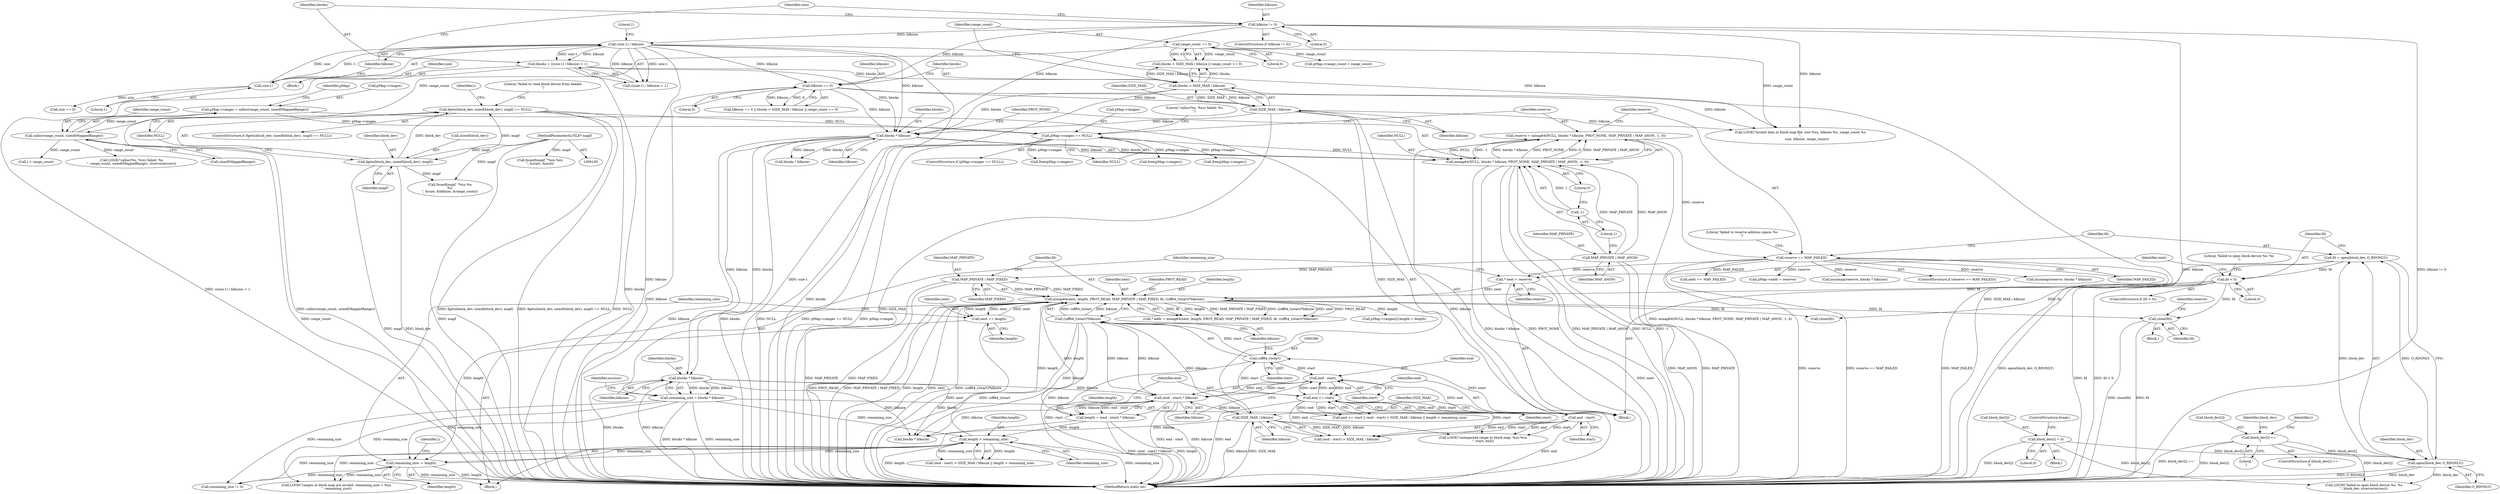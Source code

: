 digraph "0_Android_28a566f7731b4cb76d2a9ba16d997ac5aeb07dad@API" {
"1000444" [label="(Call,close(fd))"];
"1000376" [label="(Call,mmap64(next, length, PROT_READ, MAP_PRIVATE | MAP_FIXED, fd, ((off64_t)start)*blksize))"];
"1000297" [label="(Call,* next = reserve)"];
"1000253" [label="(Call,reserve == MAP_FAILED)"];
"1000238" [label="(Call,reserve = mmap64(NULL, blocks * blksize, PROT_NONE, MAP_PRIVATE | MAP_ANON, -1, 0))"];
"1000240" [label="(Call,mmap64(NULL, blocks * blksize, PROT_NONE, MAP_PRIVATE | MAP_ANON, -1, 0))"];
"1000221" [label="(Call,pMap->ranges == NULL)"];
"1000212" [label="(Call,pMap->ranges = calloc(range_count, sizeof(MappedRange)))"];
"1000216" [label="(Call,calloc(range_count, sizeof(MappedRange)))"];
"1000195" [label="(Call,range_count == 0)"];
"1000111" [label="(Call,fgets(block_dev, sizeof(block_dev), mapf) == NULL)"];
"1000112" [label="(Call,fgets(block_dev, sizeof(block_dev), mapf))"];
"1000101" [label="(MethodParameterIn,FILE* mapf)"];
"1000242" [label="(Call,blocks * blksize)"];
"1000171" [label="(Call,blocks = ((size-1) / blksize) + 1)"];
"1000174" [label="(Call,(size-1) / blksize)"];
"1000175" [label="(Call,size-1)"];
"1000167" [label="(Call,blksize != 0)"];
"1000190" [label="(Call,blocks > SIZE_MAX / blksize)"];
"1000192" [label="(Call,SIZE_MAX / blksize)"];
"1000186" [label="(Call,blksize == 0)"];
"1000246" [label="(Call,MAP_PRIVATE | MAP_ANON)"];
"1000249" [label="(Call,-1)"];
"1000421" [label="(Call,next += length)"];
"1000341" [label="(Call,length = (end - start) * blksize)"];
"1000343" [label="(Call,(end - start) * blksize)"];
"1000344" [label="(Call,end - start)"];
"1000355" [label="(Call,end - start)"];
"1000350" [label="(Call,end <= start)"];
"1000385" [label="(Call,(off64_t)start)"];
"1000303" [label="(Call,blocks * blksize)"];
"1000384" [label="(Call,((off64_t)start)*blksize)"];
"1000358" [label="(Call,SIZE_MAX / blksize)"];
"1000361" [label="(Call,length > remaining_size)"];
"1000424" [label="(Call,remaining_size -= length)"];
"1000301" [label="(Call,remaining_size = blocks * blksize)"];
"1000380" [label="(Call,MAP_PRIVATE | MAP_FIXED)"];
"1000275" [label="(Call,fd < 0)"];
"1000269" [label="(Call,fd = open(block_dev, O_RDONLY))"];
"1000271" [label="(Call,open(block_dev, O_RDONLY))"];
"1000142" [label="(Call,block_dev[i] = 0)"];
"1000136" [label="(Call,block_dev[i] == '\n')"];
"1000182" [label="(Call,size == 0)"];
"1000242" [label="(Call,blocks * blksize)"];
"1000385" [label="(Call,(off64_t)start)"];
"1000445" [label="(Identifier,fd)"];
"1000243" [label="(Identifier,blocks)"];
"1000220" [label="(ControlStructure,if (pMap->ranges == NULL))"];
"1000349" [label="(Call,end <= start || (end - start) > SIZE_MAX / blksize || length > remaining_size)"];
"1000258" [label="(Literal,\"failed to reserve address space: %s\n\")"];
"1000314" [label="(Call,i < range_count)"];
"1000186" [label="(Call,blksize == 0)"];
"1000362" [label="(Identifier,length)"];
"1000273" [label="(Identifier,O_RDONLY)"];
"1000422" [label="(Identifier,next)"];
"1000212" [label="(Call,pMap->ranges = calloc(range_count, sizeof(MappedRange)))"];
"1000137" [label="(Call,block_dev[i])"];
"1000270" [label="(Identifier,fd)"];
"1000381" [label="(Identifier,MAP_PRIVATE)"];
"1000380" [label="(Call,MAP_PRIVATE | MAP_FIXED)"];
"1000301" [label="(Call,remaining_size = blocks * blksize)"];
"1000117" [label="(Identifier,NULL)"];
"1000213" [label="(Call,pMap->ranges)"];
"1000277" [label="(Literal,0)"];
"1000141" [label="(Block,)"];
"1000271" [label="(Call,open(block_dev, O_RDONLY))"];
"1000390" [label="(Call,addr == MAP_FAILED)"];
"1000346" [label="(Identifier,start)"];
"1000460" [label="(Call,pMap->addr = reserve)"];
"1000146" [label="(Literal,0)"];
"1000217" [label="(Identifier,range_count)"];
"1000178" [label="(Identifier,blksize)"];
"1000240" [label="(Call,mmap64(NULL, blocks * blksize, PROT_NONE, MAP_PRIVATE | MAP_ANON, -1, 0))"];
"1000344" [label="(Call,end - start)"];
"1000304" [label="(Identifier,blocks)"];
"1000228" [label="(Literal,\"calloc(%u, %zu) failed: %s\n\")"];
"1000275" [label="(Call,fd < 0)"];
"1000241" [label="(Identifier,NULL)"];
"1000116" [label="(Identifier,mapf)"];
"1000426" [label="(Identifier,length)"];
"1000195" [label="(Call,range_count == 0)"];
"1000179" [label="(Literal,1)"];
"1000176" [label="(Identifier,size)"];
"1000114" [label="(Call,sizeof(block_dev))"];
"1000170" [label="(Block,)"];
"1000447" [label="(Identifier,reserve)"];
"1000356" [label="(Identifier,end)"];
"1000379" [label="(Identifier,PROT_READ)"];
"1000352" [label="(Identifier,start)"];
"1000227" [label="(Call,LOGE(\"calloc(%u, %zu) failed: %s\n\", range_count, sizeof(MappedRange), strerror(errno)))"];
"1000144" [label="(Identifier,block_dev)"];
"1000126" [label="(Identifier,i)"];
"1000319" [label="(Block,)"];
"1000247" [label="(Identifier,MAP_PRIVATE)"];
"1000177" [label="(Literal,1)"];
"1000446" [label="(Call,munmap(reserve, blocks * blksize))"];
"1000297" [label="(Call,* next = reserve)"];
"1000252" [label="(ControlStructure,if (reserve == MAP_FAILED))"];
"1000167" [label="(Call,blksize != 0)"];
"1000143" [label="(Call,block_dev[i])"];
"1000458" [label="(Call,close(fd))"];
"1000248" [label="(Identifier,MAP_ANON)"];
"1000171" [label="(Call,blocks = ((size-1) / blksize) + 1)"];
"1000443" [label="(Block,)"];
"1000189" [label="(Call,blocks > SIZE_MAX / blksize || range_count == 0)"];
"1000251" [label="(Literal,0)"];
"1000120" [label="(Literal,\"failed to read block device from header\n\")"];
"1000142" [label="(Call,block_dev[i] = 0)"];
"1000136" [label="(Call,block_dev[i] == '\n')"];
"1000216" [label="(Call,calloc(range_count, sizeof(MappedRange)))"];
"1000169" [label="(Literal,0)"];
"1000308" [label="(Identifier,success)"];
"1000245" [label="(Identifier,PROT_NONE)"];
"1000341" [label="(Call,length = (end - start) * blksize)"];
"1000168" [label="(Identifier,blksize)"];
"1000423" [label="(Identifier,length)"];
"1000451" [label="(Call,free(pMap->ranges))"];
"1000244" [label="(Identifier,blksize)"];
"1000383" [label="(Identifier,fd)"];
"1000272" [label="(Identifier,block_dev)"];
"1000365" [label="(Call,LOGE(\"unexpected range in block map: %zu %zu\n\", start, end))"];
"1000192" [label="(Call,SIZE_MAX / blksize)"];
"1000343" [label="(Call,(end - start) * blksize)"];
"1000361" [label="(Call,length > remaining_size)"];
"1000378" [label="(Identifier,length)"];
"1000351" [label="(Identifier,end)"];
"1000425" [label="(Identifier,remaining_size)"];
"1000318" [label="(Identifier,i)"];
"1000444" [label="(Call,close(fd))"];
"1000279" [label="(Call,LOGW(\"failed to open block device %s: %s\n\", block_dev, strerror(errno)))"];
"1000387" [label="(Identifier,start)"];
"1000175" [label="(Call,size-1)"];
"1000250" [label="(Literal,1)"];
"1000345" [label="(Identifier,end)"];
"1000475" [label="(MethodReturn,static int)"];
"1000360" [label="(Identifier,blksize)"];
"1000249" [label="(Call,-1)"];
"1000222" [label="(Call,pMap->ranges)"];
"1000448" [label="(Call,blocks * blksize)"];
"1000303" [label="(Call,blocks * blksize)"];
"1000111" [label="(Call,fgets(block_dev, sizeof(block_dev), mapf) == NULL)"];
"1000110" [label="(ControlStructure,if (fgets(block_dev, sizeof(block_dev), mapf) == NULL))"];
"1000305" [label="(Identifier,blksize)"];
"1000190" [label="(Call,blocks > SIZE_MAX / blksize)"];
"1000359" [label="(Identifier,SIZE_MAX)"];
"1000101" [label="(MethodParameterIn,FILE* mapf)"];
"1000147" [label="(ControlStructure,break;)"];
"1000289" [label="(Call,free(pMap->ranges))"];
"1000354" [label="(Call,(end - start) > SIZE_MAX / blksize)"];
"1000299" [label="(Identifier,reserve)"];
"1000376" [label="(Call,mmap64(next, length, PROT_READ, MAP_PRIVATE | MAP_FIXED, fd, ((off64_t)start)*blksize))"];
"1000183" [label="(Identifier,size)"];
"1000133" [label="(Identifier,i)"];
"1000421" [label="(Call,next += length)"];
"1000103" [label="(Block,)"];
"1000347" [label="(Identifier,blksize)"];
"1000269" [label="(Call,fd = open(block_dev, O_RDONLY))"];
"1000253" [label="(Call,reserve == MAP_FAILED)"];
"1000358" [label="(Call,SIZE_MAX / blksize)"];
"1000274" [label="(ControlStructure,if (fd < 0))"];
"1000280" [label="(Literal,\"failed to open block device %s: %s\n\")"];
"1000174" [label="(Call,(size-1) / blksize)"];
"1000276" [label="(Identifier,fd)"];
"1000150" [label="(Call,fscanf(mapf, \"%zu %u\n%u\n\", &size, &blksize, &range_count))"];
"1000384" [label="(Call,((off64_t)start)*blksize)"];
"1000342" [label="(Identifier,length)"];
"1000324" [label="(Call,fscanf(mapf, \"%zu %zu\n\", &start, &end))"];
"1000254" [label="(Identifier,reserve)"];
"1000197" [label="(Literal,0)"];
"1000166" [label="(ControlStructure,if (blksize != 0))"];
"1000388" [label="(Identifier,blksize)"];
"1000188" [label="(Literal,0)"];
"1000382" [label="(Identifier,MAP_FIXED)"];
"1000196" [label="(Identifier,range_count)"];
"1000355" [label="(Call,end - start)"];
"1000374" [label="(Call,* addr = mmap64(next, length, PROT_READ, MAP_PRIVATE | MAP_FIXED, fd, ((off64_t)start)*blksize))"];
"1000221" [label="(Call,pMap->ranges == NULL)"];
"1000246" [label="(Call,MAP_PRIVATE | MAP_ANON)"];
"1000191" [label="(Identifier,blocks)"];
"1000424" [label="(Call,remaining_size -= length)"];
"1000223" [label="(Identifier,pMap)"];
"1000194" [label="(Identifier,blksize)"];
"1000284" [label="(Call,munmap(reserve, blocks * blksize))"];
"1000225" [label="(Identifier,NULL)"];
"1000140" [label="(Literal,'\n')"];
"1000286" [label="(Call,blocks * blksize)"];
"1000113" [label="(Identifier,block_dev)"];
"1000353" [label="(Call,(end - start) > SIZE_MAX / blksize || length > remaining_size)"];
"1000135" [label="(ControlStructure,if (block_dev[i] == '\n'))"];
"1000298" [label="(Identifier,next)"];
"1000207" [label="(Call,pMap->range_count = range_count)"];
"1000187" [label="(Identifier,blksize)"];
"1000377" [label="(Identifier,next)"];
"1000112" [label="(Call,fgets(block_dev, sizeof(block_dev), mapf))"];
"1000255" [label="(Identifier,MAP_FAILED)"];
"1000350" [label="(Call,end <= start)"];
"1000238" [label="(Call,reserve = mmap64(NULL, blocks * blksize, PROT_NONE, MAP_PRIVATE | MAP_ANON, -1, 0))"];
"1000434" [label="(Call,LOGE(\"ranges in block map are invalid: remaining_size = %zu\n\", remaining_size))"];
"1000430" [label="(Call,remaining_size != 0)"];
"1000412" [label="(Call,pMap->ranges[i].length = length)"];
"1000261" [label="(Call,free(pMap->ranges))"];
"1000357" [label="(Identifier,start)"];
"1000218" [label="(Call,sizeof(MappedRange))"];
"1000173" [label="(Call,((size-1) / blksize) + 1)"];
"1000172" [label="(Identifier,blocks)"];
"1000185" [label="(Call,blksize == 0 || blocks > SIZE_MAX / blksize || range_count == 0)"];
"1000199" [label="(Call,LOGE(\"invalid data in block map file: size %zu, blksize %u, range_count %u\n\",\n             size, blksize, range_count))"];
"1000193" [label="(Identifier,SIZE_MAX)"];
"1000363" [label="(Identifier,remaining_size)"];
"1000302" [label="(Identifier,remaining_size)"];
"1000239" [label="(Identifier,reserve)"];
"1000444" -> "1000443"  [label="AST: "];
"1000444" -> "1000445"  [label="CFG: "];
"1000445" -> "1000444"  [label="AST: "];
"1000447" -> "1000444"  [label="CFG: "];
"1000444" -> "1000475"  [label="DDG: fd"];
"1000444" -> "1000475"  [label="DDG: close(fd)"];
"1000376" -> "1000444"  [label="DDG: fd"];
"1000275" -> "1000444"  [label="DDG: fd"];
"1000376" -> "1000374"  [label="AST: "];
"1000376" -> "1000384"  [label="CFG: "];
"1000377" -> "1000376"  [label="AST: "];
"1000378" -> "1000376"  [label="AST: "];
"1000379" -> "1000376"  [label="AST: "];
"1000380" -> "1000376"  [label="AST: "];
"1000383" -> "1000376"  [label="AST: "];
"1000384" -> "1000376"  [label="AST: "];
"1000374" -> "1000376"  [label="CFG: "];
"1000376" -> "1000475"  [label="DDG: next"];
"1000376" -> "1000475"  [label="DDG: ((off64_t)start)*blksize"];
"1000376" -> "1000475"  [label="DDG: MAP_PRIVATE | MAP_FIXED"];
"1000376" -> "1000475"  [label="DDG: PROT_READ"];
"1000376" -> "1000475"  [label="DDG: length"];
"1000376" -> "1000374"  [label="DDG: fd"];
"1000376" -> "1000374"  [label="DDG: length"];
"1000376" -> "1000374"  [label="DDG: MAP_PRIVATE | MAP_FIXED"];
"1000376" -> "1000374"  [label="DDG: ((off64_t)start)*blksize"];
"1000376" -> "1000374"  [label="DDG: next"];
"1000376" -> "1000374"  [label="DDG: PROT_READ"];
"1000297" -> "1000376"  [label="DDG: next"];
"1000421" -> "1000376"  [label="DDG: next"];
"1000341" -> "1000376"  [label="DDG: length"];
"1000361" -> "1000376"  [label="DDG: length"];
"1000380" -> "1000376"  [label="DDG: MAP_PRIVATE"];
"1000380" -> "1000376"  [label="DDG: MAP_FIXED"];
"1000275" -> "1000376"  [label="DDG: fd"];
"1000384" -> "1000376"  [label="DDG: (off64_t)start"];
"1000384" -> "1000376"  [label="DDG: blksize"];
"1000376" -> "1000412"  [label="DDG: length"];
"1000376" -> "1000421"  [label="DDG: length"];
"1000376" -> "1000421"  [label="DDG: next"];
"1000376" -> "1000424"  [label="DDG: length"];
"1000376" -> "1000458"  [label="DDG: fd"];
"1000297" -> "1000103"  [label="AST: "];
"1000297" -> "1000299"  [label="CFG: "];
"1000298" -> "1000297"  [label="AST: "];
"1000299" -> "1000297"  [label="AST: "];
"1000302" -> "1000297"  [label="CFG: "];
"1000297" -> "1000475"  [label="DDG: next"];
"1000253" -> "1000297"  [label="DDG: reserve"];
"1000253" -> "1000252"  [label="AST: "];
"1000253" -> "1000255"  [label="CFG: "];
"1000254" -> "1000253"  [label="AST: "];
"1000255" -> "1000253"  [label="AST: "];
"1000258" -> "1000253"  [label="CFG: "];
"1000270" -> "1000253"  [label="CFG: "];
"1000253" -> "1000475"  [label="DDG: reserve == MAP_FAILED"];
"1000253" -> "1000475"  [label="DDG: MAP_FAILED"];
"1000253" -> "1000475"  [label="DDG: reserve"];
"1000238" -> "1000253"  [label="DDG: reserve"];
"1000253" -> "1000284"  [label="DDG: reserve"];
"1000253" -> "1000390"  [label="DDG: MAP_FAILED"];
"1000253" -> "1000446"  [label="DDG: reserve"];
"1000253" -> "1000460"  [label="DDG: reserve"];
"1000238" -> "1000103"  [label="AST: "];
"1000238" -> "1000240"  [label="CFG: "];
"1000239" -> "1000238"  [label="AST: "];
"1000240" -> "1000238"  [label="AST: "];
"1000254" -> "1000238"  [label="CFG: "];
"1000238" -> "1000475"  [label="DDG: mmap64(NULL, blocks * blksize, PROT_NONE, MAP_PRIVATE | MAP_ANON, -1, 0)"];
"1000240" -> "1000238"  [label="DDG: NULL"];
"1000240" -> "1000238"  [label="DDG: -1"];
"1000240" -> "1000238"  [label="DDG: blocks * blksize"];
"1000240" -> "1000238"  [label="DDG: PROT_NONE"];
"1000240" -> "1000238"  [label="DDG: 0"];
"1000240" -> "1000238"  [label="DDG: MAP_PRIVATE | MAP_ANON"];
"1000240" -> "1000251"  [label="CFG: "];
"1000241" -> "1000240"  [label="AST: "];
"1000242" -> "1000240"  [label="AST: "];
"1000245" -> "1000240"  [label="AST: "];
"1000246" -> "1000240"  [label="AST: "];
"1000249" -> "1000240"  [label="AST: "];
"1000251" -> "1000240"  [label="AST: "];
"1000240" -> "1000475"  [label="DDG: blocks * blksize"];
"1000240" -> "1000475"  [label="DDG: PROT_NONE"];
"1000240" -> "1000475"  [label="DDG: MAP_PRIVATE | MAP_ANON"];
"1000240" -> "1000475"  [label="DDG: NULL"];
"1000240" -> "1000475"  [label="DDG: -1"];
"1000221" -> "1000240"  [label="DDG: NULL"];
"1000242" -> "1000240"  [label="DDG: blocks"];
"1000242" -> "1000240"  [label="DDG: blksize"];
"1000246" -> "1000240"  [label="DDG: MAP_PRIVATE"];
"1000246" -> "1000240"  [label="DDG: MAP_ANON"];
"1000249" -> "1000240"  [label="DDG: 1"];
"1000221" -> "1000220"  [label="AST: "];
"1000221" -> "1000225"  [label="CFG: "];
"1000222" -> "1000221"  [label="AST: "];
"1000225" -> "1000221"  [label="AST: "];
"1000228" -> "1000221"  [label="CFG: "];
"1000239" -> "1000221"  [label="CFG: "];
"1000221" -> "1000475"  [label="DDG: NULL"];
"1000221" -> "1000475"  [label="DDG: pMap->ranges == NULL"];
"1000221" -> "1000475"  [label="DDG: pMap->ranges"];
"1000212" -> "1000221"  [label="DDG: pMap->ranges"];
"1000111" -> "1000221"  [label="DDG: NULL"];
"1000221" -> "1000261"  [label="DDG: pMap->ranges"];
"1000221" -> "1000289"  [label="DDG: pMap->ranges"];
"1000221" -> "1000451"  [label="DDG: pMap->ranges"];
"1000212" -> "1000103"  [label="AST: "];
"1000212" -> "1000216"  [label="CFG: "];
"1000213" -> "1000212"  [label="AST: "];
"1000216" -> "1000212"  [label="AST: "];
"1000223" -> "1000212"  [label="CFG: "];
"1000212" -> "1000475"  [label="DDG: calloc(range_count, sizeof(MappedRange))"];
"1000216" -> "1000212"  [label="DDG: range_count"];
"1000216" -> "1000218"  [label="CFG: "];
"1000217" -> "1000216"  [label="AST: "];
"1000218" -> "1000216"  [label="AST: "];
"1000216" -> "1000475"  [label="DDG: range_count"];
"1000195" -> "1000216"  [label="DDG: range_count"];
"1000216" -> "1000227"  [label="DDG: range_count"];
"1000216" -> "1000314"  [label="DDG: range_count"];
"1000195" -> "1000189"  [label="AST: "];
"1000195" -> "1000197"  [label="CFG: "];
"1000196" -> "1000195"  [label="AST: "];
"1000197" -> "1000195"  [label="AST: "];
"1000189" -> "1000195"  [label="CFG: "];
"1000195" -> "1000189"  [label="DDG: range_count"];
"1000195" -> "1000189"  [label="DDG: 0"];
"1000195" -> "1000199"  [label="DDG: range_count"];
"1000195" -> "1000207"  [label="DDG: range_count"];
"1000111" -> "1000110"  [label="AST: "];
"1000111" -> "1000117"  [label="CFG: "];
"1000112" -> "1000111"  [label="AST: "];
"1000117" -> "1000111"  [label="AST: "];
"1000120" -> "1000111"  [label="CFG: "];
"1000126" -> "1000111"  [label="CFG: "];
"1000111" -> "1000475"  [label="DDG: NULL"];
"1000111" -> "1000475"  [label="DDG: fgets(block_dev, sizeof(block_dev), mapf)"];
"1000111" -> "1000475"  [label="DDG: fgets(block_dev, sizeof(block_dev), mapf) == NULL"];
"1000112" -> "1000111"  [label="DDG: block_dev"];
"1000112" -> "1000111"  [label="DDG: mapf"];
"1000112" -> "1000116"  [label="CFG: "];
"1000113" -> "1000112"  [label="AST: "];
"1000114" -> "1000112"  [label="AST: "];
"1000116" -> "1000112"  [label="AST: "];
"1000117" -> "1000112"  [label="CFG: "];
"1000112" -> "1000475"  [label="DDG: block_dev"];
"1000112" -> "1000475"  [label="DDG: mapf"];
"1000101" -> "1000112"  [label="DDG: mapf"];
"1000112" -> "1000150"  [label="DDG: mapf"];
"1000101" -> "1000100"  [label="AST: "];
"1000101" -> "1000475"  [label="DDG: mapf"];
"1000101" -> "1000150"  [label="DDG: mapf"];
"1000101" -> "1000324"  [label="DDG: mapf"];
"1000242" -> "1000244"  [label="CFG: "];
"1000243" -> "1000242"  [label="AST: "];
"1000244" -> "1000242"  [label="AST: "];
"1000245" -> "1000242"  [label="CFG: "];
"1000242" -> "1000475"  [label="DDG: blksize"];
"1000242" -> "1000475"  [label="DDG: blocks"];
"1000171" -> "1000242"  [label="DDG: blocks"];
"1000190" -> "1000242"  [label="DDG: blocks"];
"1000174" -> "1000242"  [label="DDG: blksize"];
"1000167" -> "1000242"  [label="DDG: blksize"];
"1000186" -> "1000242"  [label="DDG: blksize"];
"1000192" -> "1000242"  [label="DDG: blksize"];
"1000242" -> "1000286"  [label="DDG: blocks"];
"1000242" -> "1000286"  [label="DDG: blksize"];
"1000242" -> "1000303"  [label="DDG: blocks"];
"1000242" -> "1000303"  [label="DDG: blksize"];
"1000171" -> "1000170"  [label="AST: "];
"1000171" -> "1000173"  [label="CFG: "];
"1000172" -> "1000171"  [label="AST: "];
"1000173" -> "1000171"  [label="AST: "];
"1000183" -> "1000171"  [label="CFG: "];
"1000171" -> "1000475"  [label="DDG: blocks"];
"1000171" -> "1000475"  [label="DDG: ((size-1) / blksize) + 1"];
"1000174" -> "1000171"  [label="DDG: size-1"];
"1000174" -> "1000171"  [label="DDG: blksize"];
"1000171" -> "1000190"  [label="DDG: blocks"];
"1000174" -> "1000173"  [label="AST: "];
"1000174" -> "1000178"  [label="CFG: "];
"1000175" -> "1000174"  [label="AST: "];
"1000178" -> "1000174"  [label="AST: "];
"1000179" -> "1000174"  [label="CFG: "];
"1000174" -> "1000475"  [label="DDG: blksize"];
"1000174" -> "1000475"  [label="DDG: size-1"];
"1000174" -> "1000173"  [label="DDG: size-1"];
"1000174" -> "1000173"  [label="DDG: blksize"];
"1000175" -> "1000174"  [label="DDG: size"];
"1000175" -> "1000174"  [label="DDG: 1"];
"1000167" -> "1000174"  [label="DDG: blksize"];
"1000174" -> "1000186"  [label="DDG: blksize"];
"1000174" -> "1000199"  [label="DDG: blksize"];
"1000175" -> "1000177"  [label="CFG: "];
"1000176" -> "1000175"  [label="AST: "];
"1000177" -> "1000175"  [label="AST: "];
"1000178" -> "1000175"  [label="CFG: "];
"1000175" -> "1000182"  [label="DDG: size"];
"1000167" -> "1000166"  [label="AST: "];
"1000167" -> "1000169"  [label="CFG: "];
"1000168" -> "1000167"  [label="AST: "];
"1000169" -> "1000167"  [label="AST: "];
"1000172" -> "1000167"  [label="CFG: "];
"1000183" -> "1000167"  [label="CFG: "];
"1000167" -> "1000475"  [label="DDG: blksize"];
"1000167" -> "1000475"  [label="DDG: blksize != 0"];
"1000167" -> "1000186"  [label="DDG: blksize"];
"1000167" -> "1000199"  [label="DDG: blksize"];
"1000190" -> "1000189"  [label="AST: "];
"1000190" -> "1000192"  [label="CFG: "];
"1000191" -> "1000190"  [label="AST: "];
"1000192" -> "1000190"  [label="AST: "];
"1000196" -> "1000190"  [label="CFG: "];
"1000189" -> "1000190"  [label="CFG: "];
"1000190" -> "1000475"  [label="DDG: blocks"];
"1000190" -> "1000475"  [label="DDG: SIZE_MAX / blksize"];
"1000190" -> "1000189"  [label="DDG: blocks"];
"1000190" -> "1000189"  [label="DDG: SIZE_MAX / blksize"];
"1000192" -> "1000190"  [label="DDG: SIZE_MAX"];
"1000192" -> "1000190"  [label="DDG: blksize"];
"1000192" -> "1000194"  [label="CFG: "];
"1000193" -> "1000192"  [label="AST: "];
"1000194" -> "1000192"  [label="AST: "];
"1000192" -> "1000475"  [label="DDG: blksize"];
"1000192" -> "1000475"  [label="DDG: SIZE_MAX"];
"1000186" -> "1000192"  [label="DDG: blksize"];
"1000192" -> "1000199"  [label="DDG: blksize"];
"1000192" -> "1000358"  [label="DDG: SIZE_MAX"];
"1000186" -> "1000185"  [label="AST: "];
"1000186" -> "1000188"  [label="CFG: "];
"1000187" -> "1000186"  [label="AST: "];
"1000188" -> "1000186"  [label="AST: "];
"1000191" -> "1000186"  [label="CFG: "];
"1000185" -> "1000186"  [label="CFG: "];
"1000186" -> "1000475"  [label="DDG: blksize"];
"1000186" -> "1000185"  [label="DDG: blksize"];
"1000186" -> "1000185"  [label="DDG: 0"];
"1000186" -> "1000199"  [label="DDG: blksize"];
"1000246" -> "1000248"  [label="CFG: "];
"1000247" -> "1000246"  [label="AST: "];
"1000248" -> "1000246"  [label="AST: "];
"1000250" -> "1000246"  [label="CFG: "];
"1000246" -> "1000475"  [label="DDG: MAP_ANON"];
"1000246" -> "1000475"  [label="DDG: MAP_PRIVATE"];
"1000246" -> "1000380"  [label="DDG: MAP_PRIVATE"];
"1000249" -> "1000250"  [label="CFG: "];
"1000250" -> "1000249"  [label="AST: "];
"1000251" -> "1000249"  [label="CFG: "];
"1000421" -> "1000319"  [label="AST: "];
"1000421" -> "1000423"  [label="CFG: "];
"1000422" -> "1000421"  [label="AST: "];
"1000423" -> "1000421"  [label="AST: "];
"1000425" -> "1000421"  [label="CFG: "];
"1000421" -> "1000475"  [label="DDG: next"];
"1000341" -> "1000319"  [label="AST: "];
"1000341" -> "1000343"  [label="CFG: "];
"1000342" -> "1000341"  [label="AST: "];
"1000343" -> "1000341"  [label="AST: "];
"1000351" -> "1000341"  [label="CFG: "];
"1000341" -> "1000475"  [label="DDG: (end - start) * blksize"];
"1000341" -> "1000475"  [label="DDG: length"];
"1000343" -> "1000341"  [label="DDG: end - start"];
"1000343" -> "1000341"  [label="DDG: blksize"];
"1000341" -> "1000361"  [label="DDG: length"];
"1000343" -> "1000347"  [label="CFG: "];
"1000344" -> "1000343"  [label="AST: "];
"1000347" -> "1000343"  [label="AST: "];
"1000343" -> "1000475"  [label="DDG: end - start"];
"1000343" -> "1000475"  [label="DDG: blksize"];
"1000344" -> "1000343"  [label="DDG: end"];
"1000344" -> "1000343"  [label="DDG: start"];
"1000303" -> "1000343"  [label="DDG: blksize"];
"1000384" -> "1000343"  [label="DDG: blksize"];
"1000343" -> "1000358"  [label="DDG: blksize"];
"1000343" -> "1000384"  [label="DDG: blksize"];
"1000343" -> "1000448"  [label="DDG: blksize"];
"1000344" -> "1000346"  [label="CFG: "];
"1000345" -> "1000344"  [label="AST: "];
"1000346" -> "1000344"  [label="AST: "];
"1000347" -> "1000344"  [label="CFG: "];
"1000355" -> "1000344"  [label="DDG: end"];
"1000350" -> "1000344"  [label="DDG: end"];
"1000385" -> "1000344"  [label="DDG: start"];
"1000344" -> "1000350"  [label="DDG: end"];
"1000344" -> "1000350"  [label="DDG: start"];
"1000355" -> "1000354"  [label="AST: "];
"1000355" -> "1000357"  [label="CFG: "];
"1000356" -> "1000355"  [label="AST: "];
"1000357" -> "1000355"  [label="AST: "];
"1000359" -> "1000355"  [label="CFG: "];
"1000355" -> "1000475"  [label="DDG: end"];
"1000355" -> "1000354"  [label="DDG: end"];
"1000355" -> "1000354"  [label="DDG: start"];
"1000350" -> "1000355"  [label="DDG: end"];
"1000350" -> "1000355"  [label="DDG: start"];
"1000355" -> "1000365"  [label="DDG: start"];
"1000355" -> "1000365"  [label="DDG: end"];
"1000355" -> "1000385"  [label="DDG: start"];
"1000350" -> "1000349"  [label="AST: "];
"1000350" -> "1000352"  [label="CFG: "];
"1000351" -> "1000350"  [label="AST: "];
"1000352" -> "1000350"  [label="AST: "];
"1000356" -> "1000350"  [label="CFG: "];
"1000349" -> "1000350"  [label="CFG: "];
"1000350" -> "1000475"  [label="DDG: end"];
"1000350" -> "1000349"  [label="DDG: end"];
"1000350" -> "1000349"  [label="DDG: start"];
"1000350" -> "1000365"  [label="DDG: start"];
"1000350" -> "1000365"  [label="DDG: end"];
"1000350" -> "1000385"  [label="DDG: start"];
"1000385" -> "1000384"  [label="AST: "];
"1000385" -> "1000387"  [label="CFG: "];
"1000386" -> "1000385"  [label="AST: "];
"1000387" -> "1000385"  [label="AST: "];
"1000388" -> "1000385"  [label="CFG: "];
"1000385" -> "1000475"  [label="DDG: start"];
"1000385" -> "1000384"  [label="DDG: start"];
"1000303" -> "1000301"  [label="AST: "];
"1000303" -> "1000305"  [label="CFG: "];
"1000304" -> "1000303"  [label="AST: "];
"1000305" -> "1000303"  [label="AST: "];
"1000301" -> "1000303"  [label="CFG: "];
"1000303" -> "1000475"  [label="DDG: blocks"];
"1000303" -> "1000475"  [label="DDG: blksize"];
"1000303" -> "1000301"  [label="DDG: blocks"];
"1000303" -> "1000301"  [label="DDG: blksize"];
"1000303" -> "1000448"  [label="DDG: blocks"];
"1000303" -> "1000448"  [label="DDG: blksize"];
"1000384" -> "1000388"  [label="CFG: "];
"1000388" -> "1000384"  [label="AST: "];
"1000384" -> "1000475"  [label="DDG: blksize"];
"1000384" -> "1000475"  [label="DDG: (off64_t)start"];
"1000358" -> "1000384"  [label="DDG: blksize"];
"1000384" -> "1000448"  [label="DDG: blksize"];
"1000358" -> "1000354"  [label="AST: "];
"1000358" -> "1000360"  [label="CFG: "];
"1000359" -> "1000358"  [label="AST: "];
"1000360" -> "1000358"  [label="AST: "];
"1000354" -> "1000358"  [label="CFG: "];
"1000358" -> "1000475"  [label="DDG: blksize"];
"1000358" -> "1000475"  [label="DDG: SIZE_MAX"];
"1000358" -> "1000354"  [label="DDG: SIZE_MAX"];
"1000358" -> "1000354"  [label="DDG: blksize"];
"1000358" -> "1000448"  [label="DDG: blksize"];
"1000361" -> "1000353"  [label="AST: "];
"1000361" -> "1000363"  [label="CFG: "];
"1000362" -> "1000361"  [label="AST: "];
"1000363" -> "1000361"  [label="AST: "];
"1000353" -> "1000361"  [label="CFG: "];
"1000361" -> "1000475"  [label="DDG: length"];
"1000361" -> "1000475"  [label="DDG: remaining_size"];
"1000361" -> "1000353"  [label="DDG: length"];
"1000361" -> "1000353"  [label="DDG: remaining_size"];
"1000424" -> "1000361"  [label="DDG: remaining_size"];
"1000301" -> "1000361"  [label="DDG: remaining_size"];
"1000361" -> "1000424"  [label="DDG: remaining_size"];
"1000361" -> "1000430"  [label="DDG: remaining_size"];
"1000361" -> "1000434"  [label="DDG: remaining_size"];
"1000424" -> "1000319"  [label="AST: "];
"1000424" -> "1000426"  [label="CFG: "];
"1000425" -> "1000424"  [label="AST: "];
"1000426" -> "1000424"  [label="AST: "];
"1000318" -> "1000424"  [label="CFG: "];
"1000424" -> "1000475"  [label="DDG: length"];
"1000424" -> "1000475"  [label="DDG: remaining_size"];
"1000301" -> "1000424"  [label="DDG: remaining_size"];
"1000424" -> "1000430"  [label="DDG: remaining_size"];
"1000424" -> "1000434"  [label="DDG: remaining_size"];
"1000301" -> "1000103"  [label="AST: "];
"1000302" -> "1000301"  [label="AST: "];
"1000308" -> "1000301"  [label="CFG: "];
"1000301" -> "1000475"  [label="DDG: blocks * blksize"];
"1000301" -> "1000475"  [label="DDG: remaining_size"];
"1000301" -> "1000430"  [label="DDG: remaining_size"];
"1000301" -> "1000434"  [label="DDG: remaining_size"];
"1000380" -> "1000382"  [label="CFG: "];
"1000381" -> "1000380"  [label="AST: "];
"1000382" -> "1000380"  [label="AST: "];
"1000383" -> "1000380"  [label="CFG: "];
"1000380" -> "1000475"  [label="DDG: MAP_FIXED"];
"1000380" -> "1000475"  [label="DDG: MAP_PRIVATE"];
"1000275" -> "1000274"  [label="AST: "];
"1000275" -> "1000277"  [label="CFG: "];
"1000276" -> "1000275"  [label="AST: "];
"1000277" -> "1000275"  [label="AST: "];
"1000280" -> "1000275"  [label="CFG: "];
"1000298" -> "1000275"  [label="CFG: "];
"1000275" -> "1000475"  [label="DDG: fd < 0"];
"1000275" -> "1000475"  [label="DDG: fd"];
"1000269" -> "1000275"  [label="DDG: fd"];
"1000275" -> "1000458"  [label="DDG: fd"];
"1000269" -> "1000103"  [label="AST: "];
"1000269" -> "1000271"  [label="CFG: "];
"1000270" -> "1000269"  [label="AST: "];
"1000271" -> "1000269"  [label="AST: "];
"1000276" -> "1000269"  [label="CFG: "];
"1000269" -> "1000475"  [label="DDG: open(block_dev, O_RDONLY)"];
"1000271" -> "1000269"  [label="DDG: block_dev"];
"1000271" -> "1000269"  [label="DDG: O_RDONLY"];
"1000271" -> "1000273"  [label="CFG: "];
"1000272" -> "1000271"  [label="AST: "];
"1000273" -> "1000271"  [label="AST: "];
"1000271" -> "1000475"  [label="DDG: O_RDONLY"];
"1000271" -> "1000475"  [label="DDG: block_dev"];
"1000142" -> "1000271"  [label="DDG: block_dev[i]"];
"1000136" -> "1000271"  [label="DDG: block_dev[i]"];
"1000271" -> "1000279"  [label="DDG: block_dev"];
"1000142" -> "1000141"  [label="AST: "];
"1000142" -> "1000146"  [label="CFG: "];
"1000143" -> "1000142"  [label="AST: "];
"1000146" -> "1000142"  [label="AST: "];
"1000147" -> "1000142"  [label="CFG: "];
"1000142" -> "1000475"  [label="DDG: block_dev[i]"];
"1000142" -> "1000279"  [label="DDG: block_dev[i]"];
"1000136" -> "1000135"  [label="AST: "];
"1000136" -> "1000140"  [label="CFG: "];
"1000137" -> "1000136"  [label="AST: "];
"1000140" -> "1000136"  [label="AST: "];
"1000144" -> "1000136"  [label="CFG: "];
"1000133" -> "1000136"  [label="CFG: "];
"1000136" -> "1000475"  [label="DDG: block_dev[i] == '\n'"];
"1000136" -> "1000475"  [label="DDG: block_dev[i]"];
"1000136" -> "1000279"  [label="DDG: block_dev[i]"];
}
